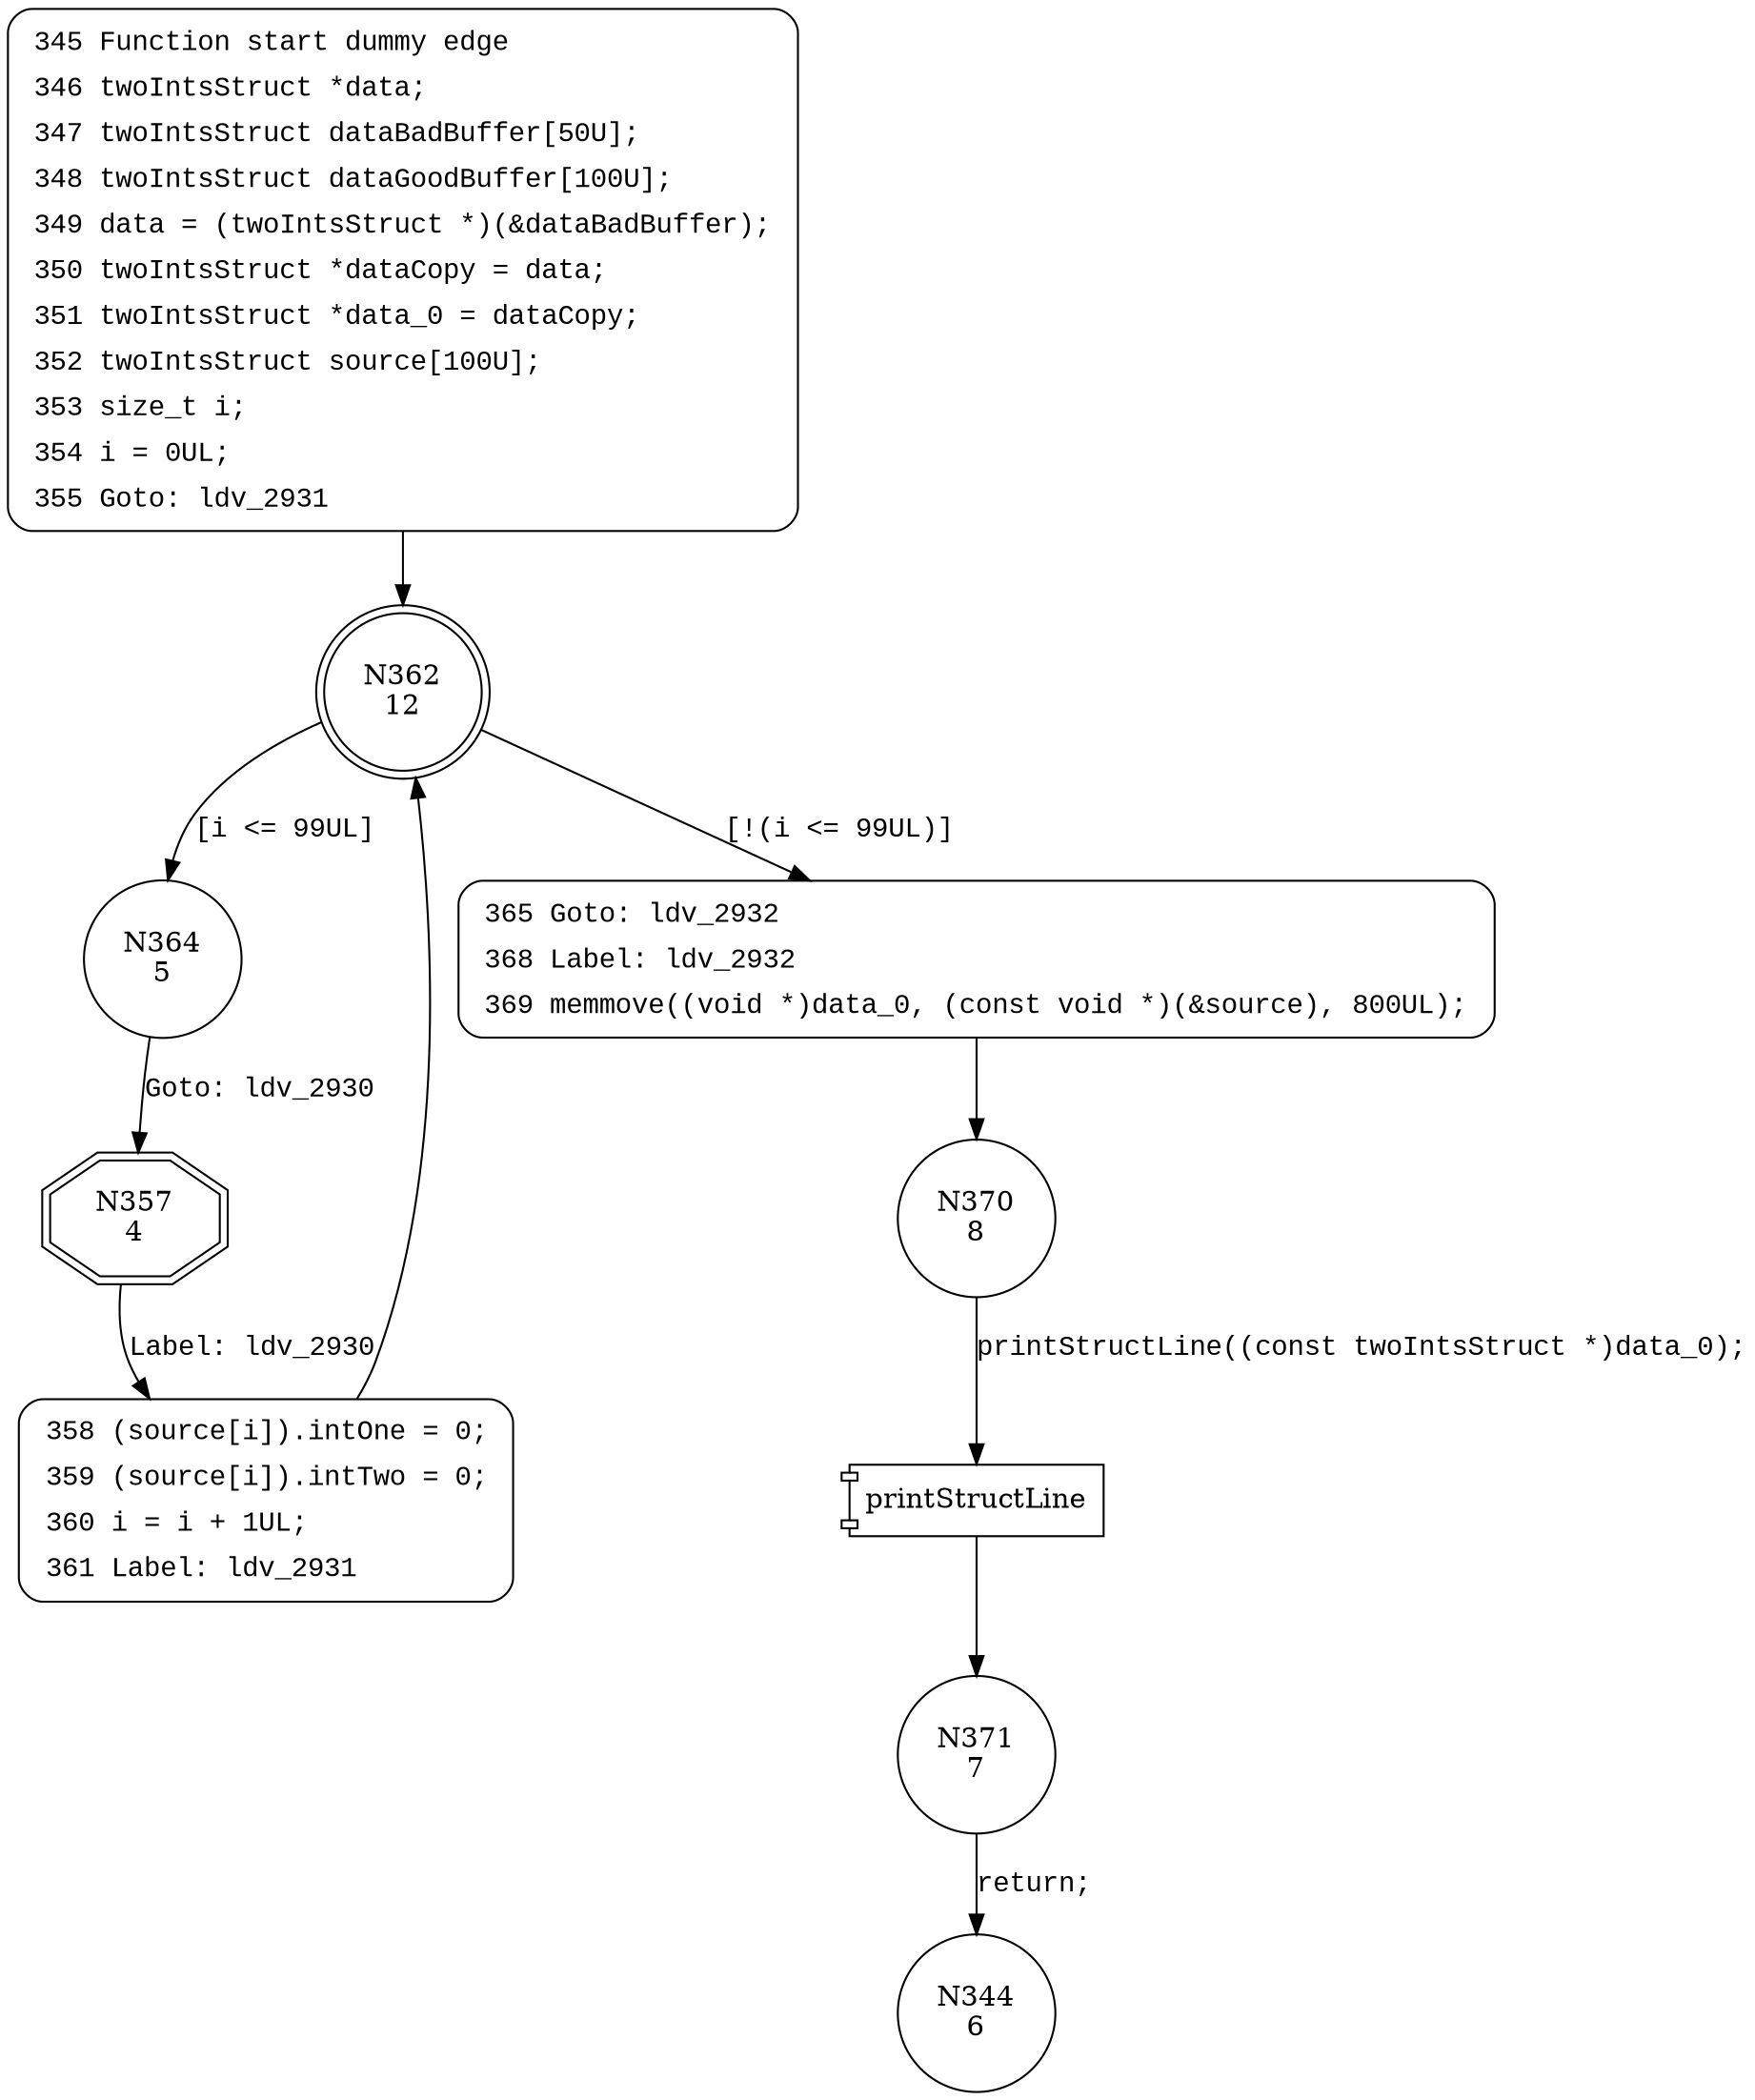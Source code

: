 digraph CWE121_Stack_Based_Buffer_Overflow__CWE805_struct_declare_memmove_31_bad {
362 [shape="doublecircle" label="N362\n12"]
364 [shape="circle" label="N364\n5"]
365 [shape="circle" label="N365\n11"]
370 [shape="circle" label="N370\n8"]
371 [shape="circle" label="N371\n7"]
357 [shape="doubleoctagon" label="N357\n4"]
358 [shape="circle" label="N358\n3"]
344 [shape="circle" label="N344\n6"]
345 [style="filled,bold" penwidth="1" fillcolor="white" fontname="Courier New" shape="Mrecord" label=<<table border="0" cellborder="0" cellpadding="3" bgcolor="white"><tr><td align="right">345</td><td align="left">Function start dummy edge</td></tr><tr><td align="right">346</td><td align="left">twoIntsStruct *data;</td></tr><tr><td align="right">347</td><td align="left">twoIntsStruct dataBadBuffer[50U];</td></tr><tr><td align="right">348</td><td align="left">twoIntsStruct dataGoodBuffer[100U];</td></tr><tr><td align="right">349</td><td align="left">data = (twoIntsStruct *)(&amp;dataBadBuffer);</td></tr><tr><td align="right">350</td><td align="left">twoIntsStruct *dataCopy = data;</td></tr><tr><td align="right">351</td><td align="left">twoIntsStruct *data_0 = dataCopy;</td></tr><tr><td align="right">352</td><td align="left">twoIntsStruct source[100U];</td></tr><tr><td align="right">353</td><td align="left">size_t i;</td></tr><tr><td align="right">354</td><td align="left">i = 0UL;</td></tr><tr><td align="right">355</td><td align="left">Goto: ldv_2931</td></tr></table>>]
345 -> 362[label=""]
365 [style="filled,bold" penwidth="1" fillcolor="white" fontname="Courier New" shape="Mrecord" label=<<table border="0" cellborder="0" cellpadding="3" bgcolor="white"><tr><td align="right">365</td><td align="left">Goto: ldv_2932</td></tr><tr><td align="right">368</td><td align="left">Label: ldv_2932</td></tr><tr><td align="right">369</td><td align="left">memmove((void *)data_0, (const void *)(&amp;source), 800UL);</td></tr></table>>]
365 -> 370[label=""]
358 [style="filled,bold" penwidth="1" fillcolor="white" fontname="Courier New" shape="Mrecord" label=<<table border="0" cellborder="0" cellpadding="3" bgcolor="white"><tr><td align="right">358</td><td align="left">(source[i]).intOne = 0;</td></tr><tr><td align="right">359</td><td align="left">(source[i]).intTwo = 0;</td></tr><tr><td align="right">360</td><td align="left">i = i + 1UL;</td></tr><tr><td align="right">361</td><td align="left">Label: ldv_2931</td></tr></table>>]
358 -> 362[label=""]
362 -> 364 [label="[i <= 99UL]" fontname="Courier New"]
362 -> 365 [label="[!(i <= 99UL)]" fontname="Courier New"]
100033 [shape="component" label="printStructLine"]
370 -> 100033 [label="printStructLine((const twoIntsStruct *)data_0);" fontname="Courier New"]
100033 -> 371 [label="" fontname="Courier New"]
364 -> 357 [label="Goto: ldv_2930" fontname="Courier New"]
357 -> 358 [label="Label: ldv_2930" fontname="Courier New"]
371 -> 344 [label="return;" fontname="Courier New"]
}